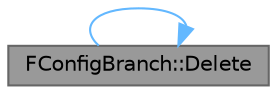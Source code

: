 digraph "FConfigBranch::Delete"
{
 // INTERACTIVE_SVG=YES
 // LATEX_PDF_SIZE
  bgcolor="transparent";
  edge [fontname=Helvetica,fontsize=10,labelfontname=Helvetica,labelfontsize=10];
  node [fontname=Helvetica,fontsize=10,shape=box,height=0.2,width=0.4];
  rankdir="LR";
  Node1 [id="Node000001",label="FConfigBranch::Delete",height=0.2,width=0.4,color="gray40", fillcolor="grey60", style="filled", fontcolor="black",tooltip="Deletes the final saved branch file, such as \"Saved/Config/Windows/Engine.ini\"."];
  Node1 -> Node1 [id="edge1_Node000001_Node000001",color="steelblue1",style="solid",tooltip=" "];
}

